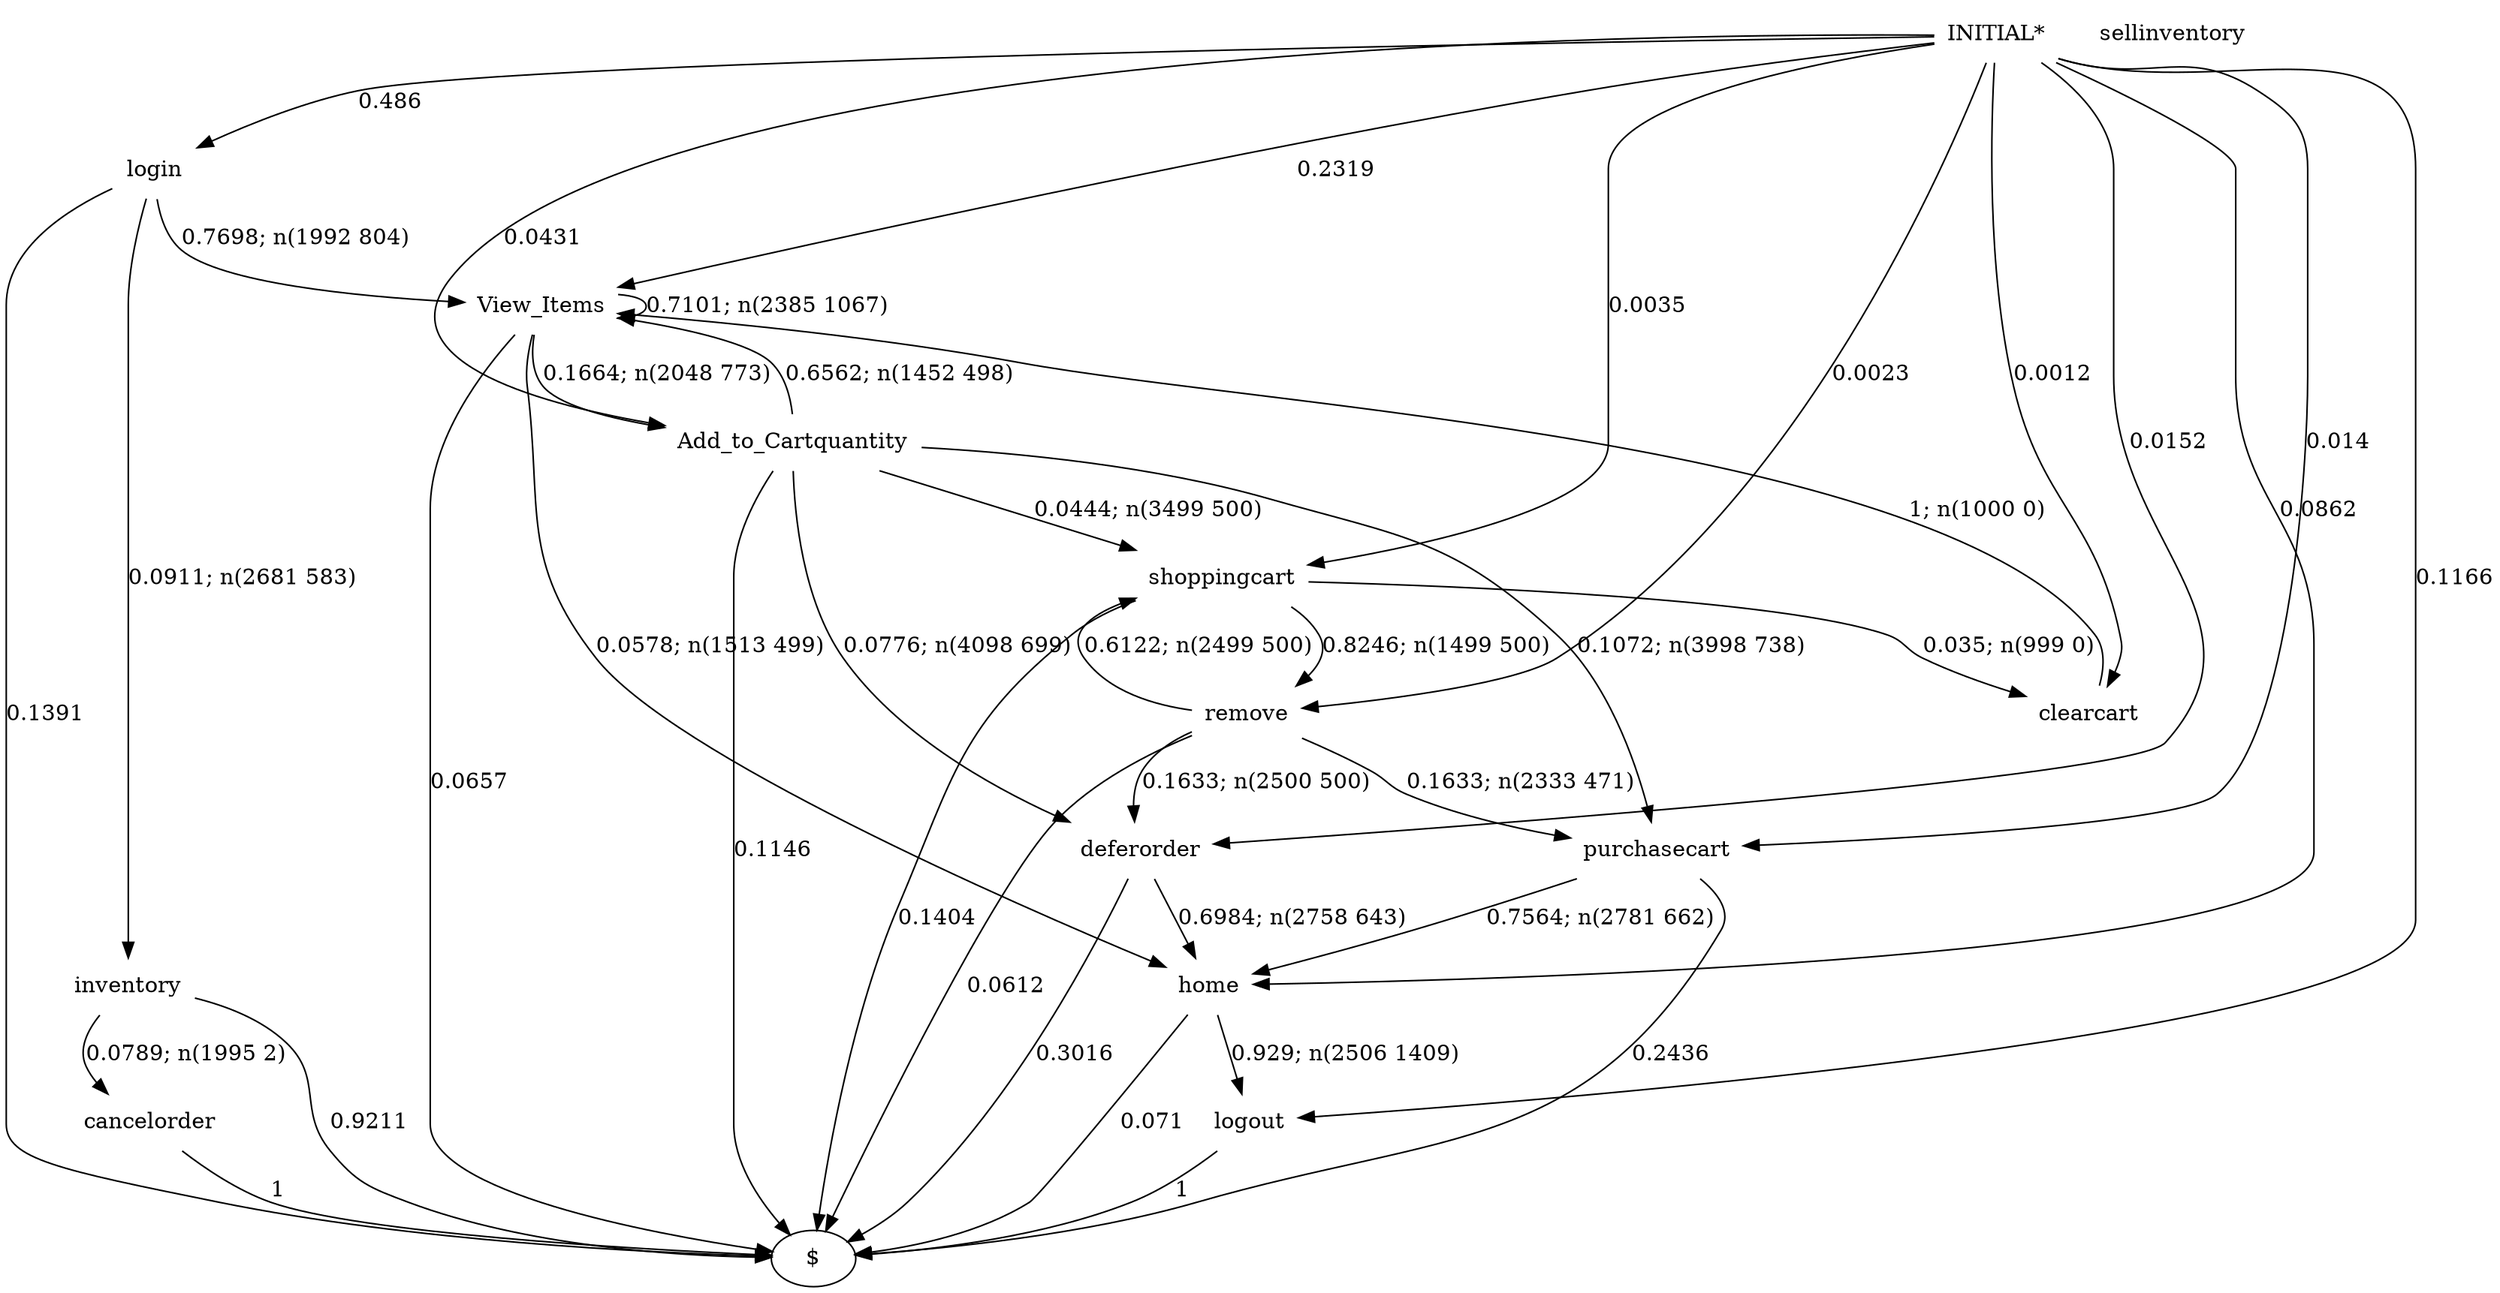 digraph G {
"INITIAL*" [label="INITIAL*",shape=none];
"login" [label="login",shape=none];
"View_Items" [label="View_Items",shape=none];
"home" [label="home",shape=none];
"logout" [label="logout",shape=none];
"inventory" [label="inventory",shape=none];
"sellinventory" [label="sellinventory",shape=none];
"Add_to_Cartquantity" [label="Add_to_Cartquantity",shape=none];
"shoppingcart" [label="shoppingcart",shape=none];
"clearcart" [label="clearcart",shape=none];
"deferorder" [label="deferorder",shape=none];
"purchasecart" [label="purchasecart",shape=none];
"cancelorder" [label="cancelorder",shape=none];
"remove" [label="remove",shape=none];
"INITIAL*"->"login" [style=solid,label="0.486"];
"INITIAL*"->"View_Items" [style=solid,label="0.2319"];
"INITIAL*"->"home" [style=solid,label="0.0862"];
"INITIAL*"->"logout" [style=solid,label="0.1166"];
"INITIAL*"->"Add_to_Cartquantity" [style=solid,label="0.0431"];
"INITIAL*"->"shoppingcart" [style=solid,label="0.0035"];
"INITIAL*"->"clearcart" [style=solid,label="0.0012"];
"INITIAL*"->"deferorder" [style=solid,label="0.0152"];
"INITIAL*"->"purchasecart" [style=solid,label="0.014"];
"INITIAL*"->"remove" [style=solid,label="0.0023"];
"login"->"View_Items" [style=solid,label="0.7698; n(1992 804)"];
"login"->"inventory" [style=solid,label="0.0911; n(2681 583)"];
"login"->"$" [style=solid,label="0.1391"];
"View_Items"->"View_Items" [style=solid,label="0.7101; n(2385 1067)"];
"View_Items"->"home" [style=solid,label="0.0578; n(1513 499)"];
"View_Items"->"Add_to_Cartquantity" [style=solid,label="0.1664; n(2048 773)"];
"View_Items"->"$" [style=solid,label="0.0657"];
"home"->"logout" [style=solid,label="0.929; n(2506 1409)"];
"home"->"$" [style=solid,label="0.071"];
"logout"->"$" [style=solid,label="1"];
"inventory"->"cancelorder" [style=solid,label="0.0789; n(1995 2)"];
"inventory"->"$" [style=solid,label="0.9211"];
"Add_to_Cartquantity"->"View_Items" [style=solid,label="0.6562; n(1452 498)"];
"Add_to_Cartquantity"->"shoppingcart" [style=solid,label="0.0444; n(3499 500)"];
"Add_to_Cartquantity"->"deferorder" [style=solid,label="0.0776; n(4098 699)"];
"Add_to_Cartquantity"->"purchasecart" [style=solid,label="0.1072; n(3998 738)"];
"Add_to_Cartquantity"->"$" [style=solid,label="0.1146"];
"shoppingcart"->"clearcart" [style=solid,label="0.035; n(999 0)"];
"shoppingcart"->"remove" [style=solid,label="0.8246; n(1499 500)"];
"shoppingcart"->"$" [style=solid,label="0.1404"];
"clearcart"->"View_Items" [style=solid,label="1; n(1000 0)"];
"deferorder"->"home" [style=solid,label="0.6984; n(2758 643)"];
"deferorder"->"$" [style=solid,label="0.3016"];
"purchasecart"->"home" [style=solid,label="0.7564; n(2781 662)"];
"purchasecart"->"$" [style=solid,label="0.2436"];
"cancelorder"->"$" [style=solid,label="1"];
"remove"->"shoppingcart" [style=solid,label="0.6122; n(2499 500)"];
"remove"->"deferorder" [style=solid,label="0.1633; n(2500 500)"];
"remove"->"purchasecart" [style=solid,label="0.1633; n(2333 471)"];
"remove"->"$" [style=solid,label="0.0612"];
}
